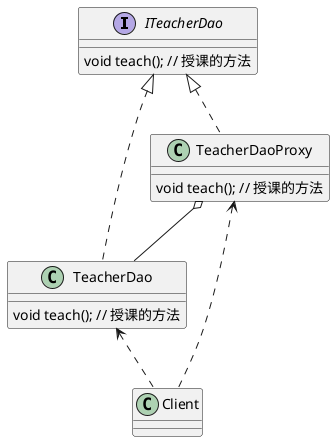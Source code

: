 @startuml
'https://plantuml.com/class-diagram

interface ITeacherDao {
    void teach(); // 授课的方法
}

class TeacherDao{
    void teach(); // 授课的方法
}

class TeacherDaoProxy {
     void teach(); // 授课的方法
}

class Client

ITeacherDao <|.. TeacherDao
ITeacherDao <|.. TeacherDaoProxy

TeacherDaoProxy o-- TeacherDao
TeacherDaoProxy <.. Client
TeacherDao <.. Client
@enduml